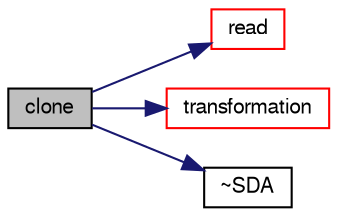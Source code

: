 digraph "clone"
{
  bgcolor="transparent";
  edge [fontname="FreeSans",fontsize="10",labelfontname="FreeSans",labelfontsize="10"];
  node [fontname="FreeSans",fontsize="10",shape=record];
  rankdir="LR";
  Node7 [label="clone",height=0.2,width=0.4,color="black", fillcolor="grey75", style="filled", fontcolor="black"];
  Node7 -> Node8 [color="midnightblue",fontsize="10",style="solid",fontname="FreeSans"];
  Node8 [label="read",height=0.2,width=0.4,color="red",URL="$a21406.html#afeed4512a4be2653bc44cb43a1ae0788",tooltip="Update properties from given dictionary. "];
  Node7 -> Node70 [color="midnightblue",fontsize="10",style="solid",fontname="FreeSans"];
  Node70 [label="transformation",height=0.2,width=0.4,color="red",URL="$a21406.html#aa399caab3cd107de02ea674d7d25ed72",tooltip="Return the solid-body motion transformation septernion. "];
  Node7 -> Node81 [color="midnightblue",fontsize="10",style="solid",fontname="FreeSans"];
  Node81 [label="~SDA",height=0.2,width=0.4,color="black",URL="$a21406.html#a3f8d1053e40509d77fb17698b1e32a56",tooltip="Destructor. "];
}
